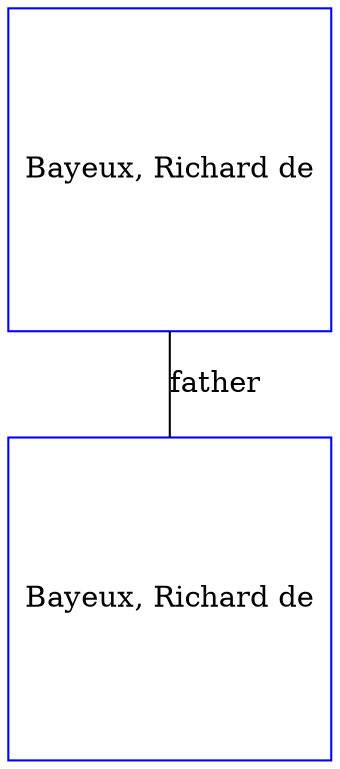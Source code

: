 digraph D {
    edge [dir=none];    node [shape=box];    "018590"   [label="Bayeux, Richard de", shape=box, regular=1, color="blue"] ;
"018589"   [label="Bayeux, Richard de", shape=box, regular=1, color="blue"] ;
018590->018589 [label="father",arrowsize=0.0]; 
}